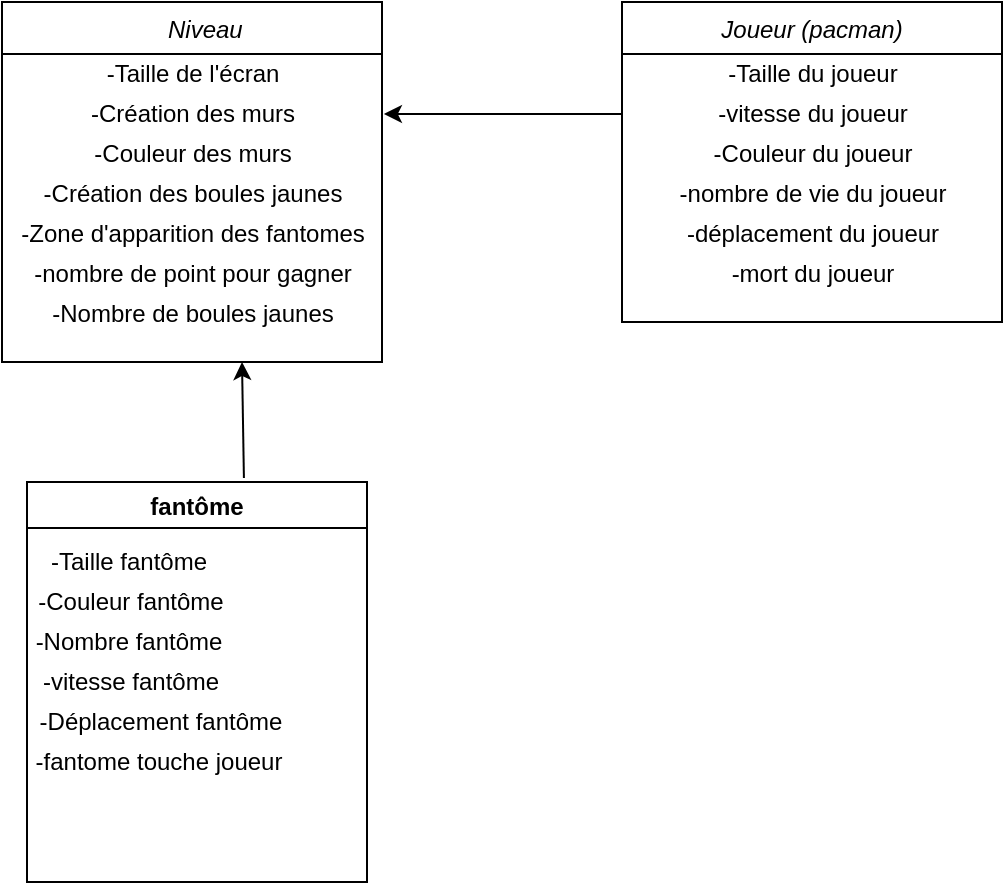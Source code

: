 <mxfile version="18.0.7" type="github">
  <diagram id="C5RBs43oDa-KdzZeNtuy" name="Page-1">
    <mxGraphModel dx="1102" dy="600" grid="1" gridSize="10" guides="1" tooltips="1" connect="1" arrows="1" fold="1" page="1" pageScale="1" pageWidth="827" pageHeight="1169" math="0" shadow="0">
      <root>
        <mxCell id="WIyWlLk6GJQsqaUBKTNV-0" />
        <mxCell id="WIyWlLk6GJQsqaUBKTNV-1" parent="WIyWlLk6GJQsqaUBKTNV-0" />
        <mxCell id="zkfFHV4jXpPFQw0GAbJ--0" value="    Niveau" style="swimlane;fontStyle=2;align=center;verticalAlign=top;childLayout=stackLayout;horizontal=1;startSize=26;horizontalStack=0;resizeParent=1;resizeLast=0;collapsible=1;marginBottom=0;rounded=0;shadow=0;strokeWidth=1;" parent="WIyWlLk6GJQsqaUBKTNV-1" vertex="1">
          <mxGeometry x="220" y="120" width="190" height="180" as="geometry">
            <mxRectangle x="230" y="140" width="160" height="26" as="alternateBounds" />
          </mxGeometry>
        </mxCell>
        <mxCell id="i5Fnf2mXaWRZz45Ac03j-2" value="-Taille de l&#39;écran" style="text;html=1;align=center;verticalAlign=middle;resizable=0;points=[];autosize=1;strokeColor=none;fillColor=none;" vertex="1" parent="zkfFHV4jXpPFQw0GAbJ--0">
          <mxGeometry y="26" width="190" height="20" as="geometry" />
        </mxCell>
        <mxCell id="i5Fnf2mXaWRZz45Ac03j-3" value="-Création des murs" style="text;html=1;align=center;verticalAlign=middle;resizable=0;points=[];autosize=1;strokeColor=none;fillColor=none;" vertex="1" parent="zkfFHV4jXpPFQw0GAbJ--0">
          <mxGeometry y="46" width="190" height="20" as="geometry" />
        </mxCell>
        <mxCell id="i5Fnf2mXaWRZz45Ac03j-5" value="-Couleur des murs" style="text;html=1;align=center;verticalAlign=middle;resizable=0;points=[];autosize=1;strokeColor=none;fillColor=none;" vertex="1" parent="zkfFHV4jXpPFQw0GAbJ--0">
          <mxGeometry y="66" width="190" height="20" as="geometry" />
        </mxCell>
        <mxCell id="i5Fnf2mXaWRZz45Ac03j-4" value="-Création des boules jaunes" style="text;html=1;align=center;verticalAlign=middle;resizable=0;points=[];autosize=1;strokeColor=none;fillColor=none;" vertex="1" parent="zkfFHV4jXpPFQw0GAbJ--0">
          <mxGeometry y="86" width="190" height="20" as="geometry" />
        </mxCell>
        <mxCell id="i5Fnf2mXaWRZz45Ac03j-6" value="-Zone d&#39;apparition des fantomes" style="text;html=1;align=center;verticalAlign=middle;resizable=0;points=[];autosize=1;strokeColor=none;fillColor=none;" vertex="1" parent="zkfFHV4jXpPFQw0GAbJ--0">
          <mxGeometry y="106" width="190" height="20" as="geometry" />
        </mxCell>
        <mxCell id="i5Fnf2mXaWRZz45Ac03j-20" value="-nombre de point pour gagner" style="text;html=1;align=center;verticalAlign=middle;resizable=0;points=[];autosize=1;strokeColor=none;fillColor=none;" vertex="1" parent="zkfFHV4jXpPFQw0GAbJ--0">
          <mxGeometry y="126" width="190" height="20" as="geometry" />
        </mxCell>
        <mxCell id="i5Fnf2mXaWRZz45Ac03j-29" value="-Nombre de boules jaunes" style="text;html=1;align=center;verticalAlign=middle;resizable=0;points=[];autosize=1;strokeColor=none;fillColor=none;" vertex="1" parent="zkfFHV4jXpPFQw0GAbJ--0">
          <mxGeometry y="146" width="190" height="20" as="geometry" />
        </mxCell>
        <mxCell id="i5Fnf2mXaWRZz45Ac03j-7" value="" style="endArrow=classic;html=1;rounded=0;entryX=1.005;entryY=0.5;entryDx=0;entryDy=0;entryPerimeter=0;" edge="1" parent="WIyWlLk6GJQsqaUBKTNV-1" target="i5Fnf2mXaWRZz45Ac03j-3">
          <mxGeometry width="50" height="50" relative="1" as="geometry">
            <mxPoint x="530" y="176" as="sourcePoint" />
            <mxPoint x="440" y="280" as="targetPoint" />
          </mxGeometry>
        </mxCell>
        <mxCell id="i5Fnf2mXaWRZz45Ac03j-14" value="Joueur (pacman)" style="swimlane;fontStyle=2;align=center;verticalAlign=top;childLayout=stackLayout;horizontal=1;startSize=26;horizontalStack=0;resizeParent=1;resizeLast=0;collapsible=1;marginBottom=0;rounded=0;shadow=0;strokeWidth=1;" vertex="1" parent="WIyWlLk6GJQsqaUBKTNV-1">
          <mxGeometry x="530" y="120" width="190" height="160" as="geometry">
            <mxRectangle x="230" y="140" width="160" height="26" as="alternateBounds" />
          </mxGeometry>
        </mxCell>
        <mxCell id="i5Fnf2mXaWRZz45Ac03j-15" value="-Taille du joueur" style="text;html=1;align=center;verticalAlign=middle;resizable=0;points=[];autosize=1;strokeColor=none;fillColor=none;" vertex="1" parent="i5Fnf2mXaWRZz45Ac03j-14">
          <mxGeometry y="26" width="190" height="20" as="geometry" />
        </mxCell>
        <mxCell id="i5Fnf2mXaWRZz45Ac03j-16" value="-vitesse du joueur" style="text;html=1;align=center;verticalAlign=middle;resizable=0;points=[];autosize=1;strokeColor=none;fillColor=none;" vertex="1" parent="i5Fnf2mXaWRZz45Ac03j-14">
          <mxGeometry y="46" width="190" height="20" as="geometry" />
        </mxCell>
        <mxCell id="i5Fnf2mXaWRZz45Ac03j-17" value="-Couleur du joueur" style="text;html=1;align=center;verticalAlign=middle;resizable=0;points=[];autosize=1;strokeColor=none;fillColor=none;" vertex="1" parent="i5Fnf2mXaWRZz45Ac03j-14">
          <mxGeometry y="66" width="190" height="20" as="geometry" />
        </mxCell>
        <mxCell id="i5Fnf2mXaWRZz45Ac03j-18" value="-nombre de vie du joueur" style="text;html=1;align=center;verticalAlign=middle;resizable=0;points=[];autosize=1;strokeColor=none;fillColor=none;" vertex="1" parent="i5Fnf2mXaWRZz45Ac03j-14">
          <mxGeometry y="86" width="190" height="20" as="geometry" />
        </mxCell>
        <mxCell id="i5Fnf2mXaWRZz45Ac03j-19" value="-déplacement du joueur" style="text;html=1;align=center;verticalAlign=middle;resizable=0;points=[];autosize=1;strokeColor=none;fillColor=none;" vertex="1" parent="i5Fnf2mXaWRZz45Ac03j-14">
          <mxGeometry y="106" width="190" height="20" as="geometry" />
        </mxCell>
        <mxCell id="i5Fnf2mXaWRZz45Ac03j-21" value="-mort du joueur" style="text;html=1;align=center;verticalAlign=middle;resizable=0;points=[];autosize=1;strokeColor=none;fillColor=none;" vertex="1" parent="i5Fnf2mXaWRZz45Ac03j-14">
          <mxGeometry y="126" width="190" height="20" as="geometry" />
        </mxCell>
        <mxCell id="i5Fnf2mXaWRZz45Ac03j-22" value="" style="endArrow=classic;html=1;rounded=0;exitX=0.638;exitY=-0.01;exitDx=0;exitDy=0;exitPerimeter=0;" edge="1" parent="WIyWlLk6GJQsqaUBKTNV-1" source="i5Fnf2mXaWRZz45Ac03j-23">
          <mxGeometry width="50" height="50" relative="1" as="geometry">
            <mxPoint x="340" y="400" as="sourcePoint" />
            <mxPoint x="340" y="300" as="targetPoint" />
          </mxGeometry>
        </mxCell>
        <mxCell id="i5Fnf2mXaWRZz45Ac03j-23" value="fantôme" style="swimlane;" vertex="1" parent="WIyWlLk6GJQsqaUBKTNV-1">
          <mxGeometry x="232.5" y="360" width="170" height="200" as="geometry" />
        </mxCell>
        <mxCell id="i5Fnf2mXaWRZz45Ac03j-24" value="-Taille fantôme" style="text;html=1;align=center;verticalAlign=middle;resizable=0;points=[];autosize=1;strokeColor=none;fillColor=none;" vertex="1" parent="i5Fnf2mXaWRZz45Ac03j-23">
          <mxGeometry y="30" width="100" height="20" as="geometry" />
        </mxCell>
        <mxCell id="i5Fnf2mXaWRZz45Ac03j-25" value="-Couleur fantôme" style="text;html=1;align=center;verticalAlign=middle;resizable=0;points=[];autosize=1;strokeColor=none;fillColor=none;" vertex="1" parent="i5Fnf2mXaWRZz45Ac03j-23">
          <mxGeometry x="-4" y="50" width="110" height="20" as="geometry" />
        </mxCell>
        <mxCell id="i5Fnf2mXaWRZz45Ac03j-26" value="-Nombre fantôme" style="text;html=1;align=center;verticalAlign=middle;resizable=0;points=[];autosize=1;strokeColor=none;fillColor=none;" vertex="1" parent="i5Fnf2mXaWRZz45Ac03j-23">
          <mxGeometry x="-5" y="70" width="110" height="20" as="geometry" />
        </mxCell>
        <mxCell id="i5Fnf2mXaWRZz45Ac03j-27" value="-vitesse fantôme" style="text;html=1;align=center;verticalAlign=middle;resizable=0;points=[];autosize=1;strokeColor=none;fillColor=none;" vertex="1" parent="i5Fnf2mXaWRZz45Ac03j-23">
          <mxGeometry x="-4" y="90" width="110" height="20" as="geometry" />
        </mxCell>
        <mxCell id="i5Fnf2mXaWRZz45Ac03j-28" value="-Déplacement fantôme" style="text;html=1;align=center;verticalAlign=middle;resizable=0;points=[];autosize=1;strokeColor=none;fillColor=none;" vertex="1" parent="i5Fnf2mXaWRZz45Ac03j-23">
          <mxGeometry x="-4" y="110" width="140" height="20" as="geometry" />
        </mxCell>
        <mxCell id="i5Fnf2mXaWRZz45Ac03j-30" value="-fantome touche joueur" style="text;html=1;align=center;verticalAlign=middle;resizable=0;points=[];autosize=1;strokeColor=none;fillColor=none;" vertex="1" parent="i5Fnf2mXaWRZz45Ac03j-23">
          <mxGeometry x="-5" y="130" width="140" height="20" as="geometry" />
        </mxCell>
      </root>
    </mxGraphModel>
  </diagram>
</mxfile>

